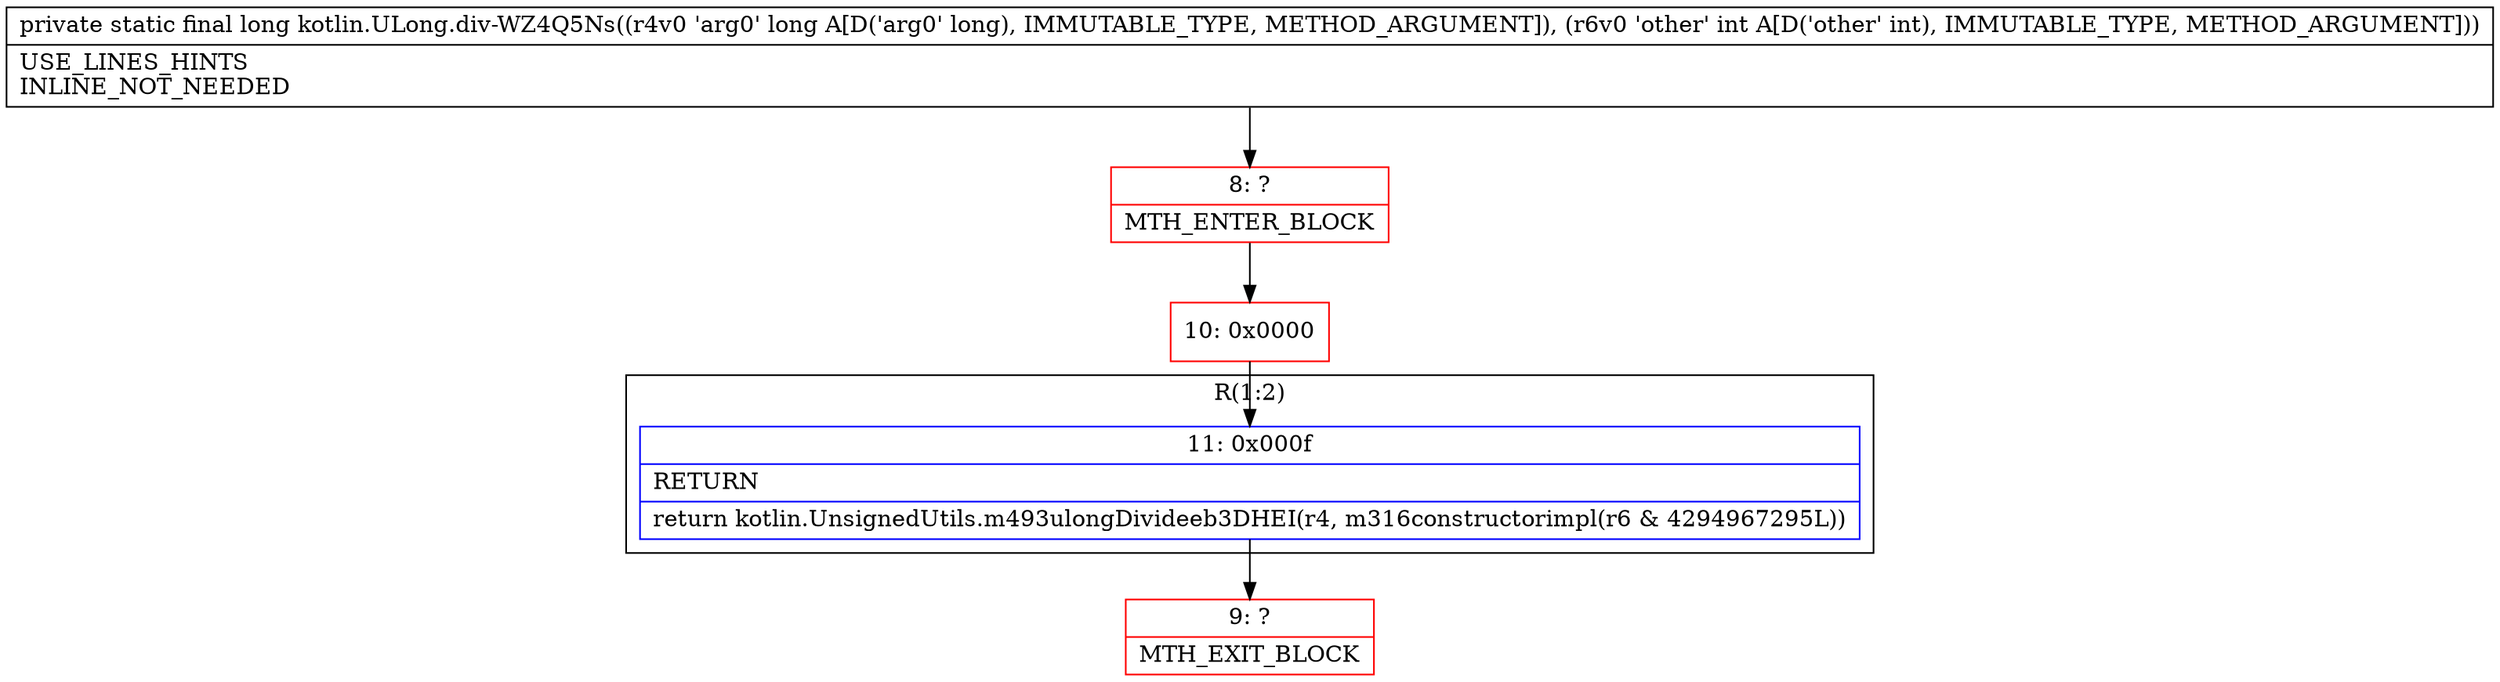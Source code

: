 digraph "CFG forkotlin.ULong.div\-WZ4Q5Ns(JI)J" {
subgraph cluster_Region_1819710922 {
label = "R(1:2)";
node [shape=record,color=blue];
Node_11 [shape=record,label="{11\:\ 0x000f|RETURN\l|return kotlin.UnsignedUtils.m493ulongDivideeb3DHEI(r4, m316constructorimpl(r6 & 4294967295L))\l}"];
}
Node_8 [shape=record,color=red,label="{8\:\ ?|MTH_ENTER_BLOCK\l}"];
Node_10 [shape=record,color=red,label="{10\:\ 0x0000}"];
Node_9 [shape=record,color=red,label="{9\:\ ?|MTH_EXIT_BLOCK\l}"];
MethodNode[shape=record,label="{private static final long kotlin.ULong.div\-WZ4Q5Ns((r4v0 'arg0' long A[D('arg0' long), IMMUTABLE_TYPE, METHOD_ARGUMENT]), (r6v0 'other' int A[D('other' int), IMMUTABLE_TYPE, METHOD_ARGUMENT]))  | USE_LINES_HINTS\lINLINE_NOT_NEEDED\l}"];
MethodNode -> Node_8;Node_11 -> Node_9;
Node_8 -> Node_10;
Node_10 -> Node_11;
}

